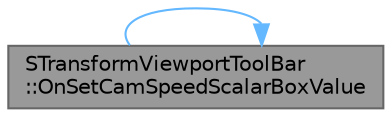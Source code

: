 digraph "STransformViewportToolBar::OnSetCamSpeedScalarBoxValue"
{
 // INTERACTIVE_SVG=YES
 // LATEX_PDF_SIZE
  bgcolor="transparent";
  edge [fontname=Helvetica,fontsize=10,labelfontname=Helvetica,labelfontsize=10];
  node [fontname=Helvetica,fontsize=10,shape=box,height=0.2,width=0.4];
  rankdir="LR";
  Node1 [id="Node000001",label="STransformViewportToolBar\l::OnSetCamSpeedScalarBoxValue",height=0.2,width=0.4,color="gray40", fillcolor="grey60", style="filled", fontcolor="black",tooltip="Sets new camera speed scalar."];
  Node1 -> Node1 [id="edge1_Node000001_Node000001",color="steelblue1",style="solid",tooltip=" "];
}
